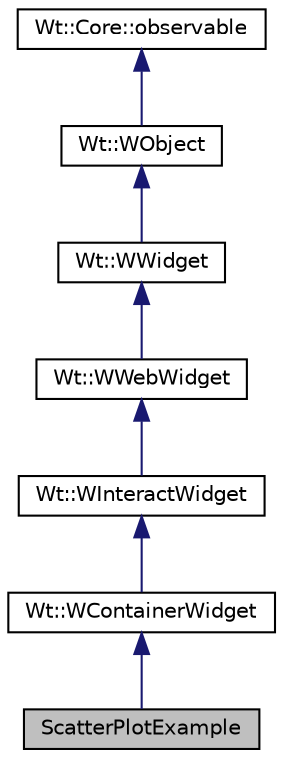 digraph "ScatterPlotExample"
{
 // LATEX_PDF_SIZE
  edge [fontname="Helvetica",fontsize="10",labelfontname="Helvetica",labelfontsize="10"];
  node [fontname="Helvetica",fontsize="10",shape=record];
  Node1 [label="ScatterPlotExample",height=0.2,width=0.4,color="black", fillcolor="grey75", style="filled", fontcolor="black",tooltip="A Widget that demonstrates a scatter plot."];
  Node2 -> Node1 [dir="back",color="midnightblue",fontsize="10",style="solid"];
  Node2 [label="Wt::WContainerWidget",height=0.2,width=0.4,color="black", fillcolor="white", style="filled",URL="$classWt_1_1WContainerWidget.html",tooltip="A widget that holds and manages child widgets."];
  Node3 -> Node2 [dir="back",color="midnightblue",fontsize="10",style="solid"];
  Node3 [label="Wt::WInteractWidget",height=0.2,width=0.4,color="black", fillcolor="white", style="filled",URL="$classWt_1_1WInteractWidget.html",tooltip="An abstract widget that can receive user-interface interaction."];
  Node4 -> Node3 [dir="back",color="midnightblue",fontsize="10",style="solid"];
  Node4 [label="Wt::WWebWidget",height=0.2,width=0.4,color="black", fillcolor="white", style="filled",URL="$classWt_1_1WWebWidget.html",tooltip="A base class for widgets with an HTML counterpart."];
  Node5 -> Node4 [dir="back",color="midnightblue",fontsize="10",style="solid"];
  Node5 [label="Wt::WWidget",height=0.2,width=0.4,color="black", fillcolor="white", style="filled",URL="$classWt_1_1WWidget.html",tooltip="The abstract base class for a user-interface component."];
  Node6 -> Node5 [dir="back",color="midnightblue",fontsize="10",style="solid"];
  Node6 [label="Wt::WObject",height=0.2,width=0.4,color="black", fillcolor="white", style="filled",URL="$classWt_1_1WObject.html",tooltip="A base class for objects that participate in the signal/slot system."];
  Node7 -> Node6 [dir="back",color="midnightblue",fontsize="10",style="solid"];
  Node7 [label="Wt::Core::observable",height=0.2,width=0.4,color="black", fillcolor="white", style="filled",URL="$classWt_1_1Core_1_1observable.html",tooltip="A base class for objects whose life-time can be tracked."];
}
